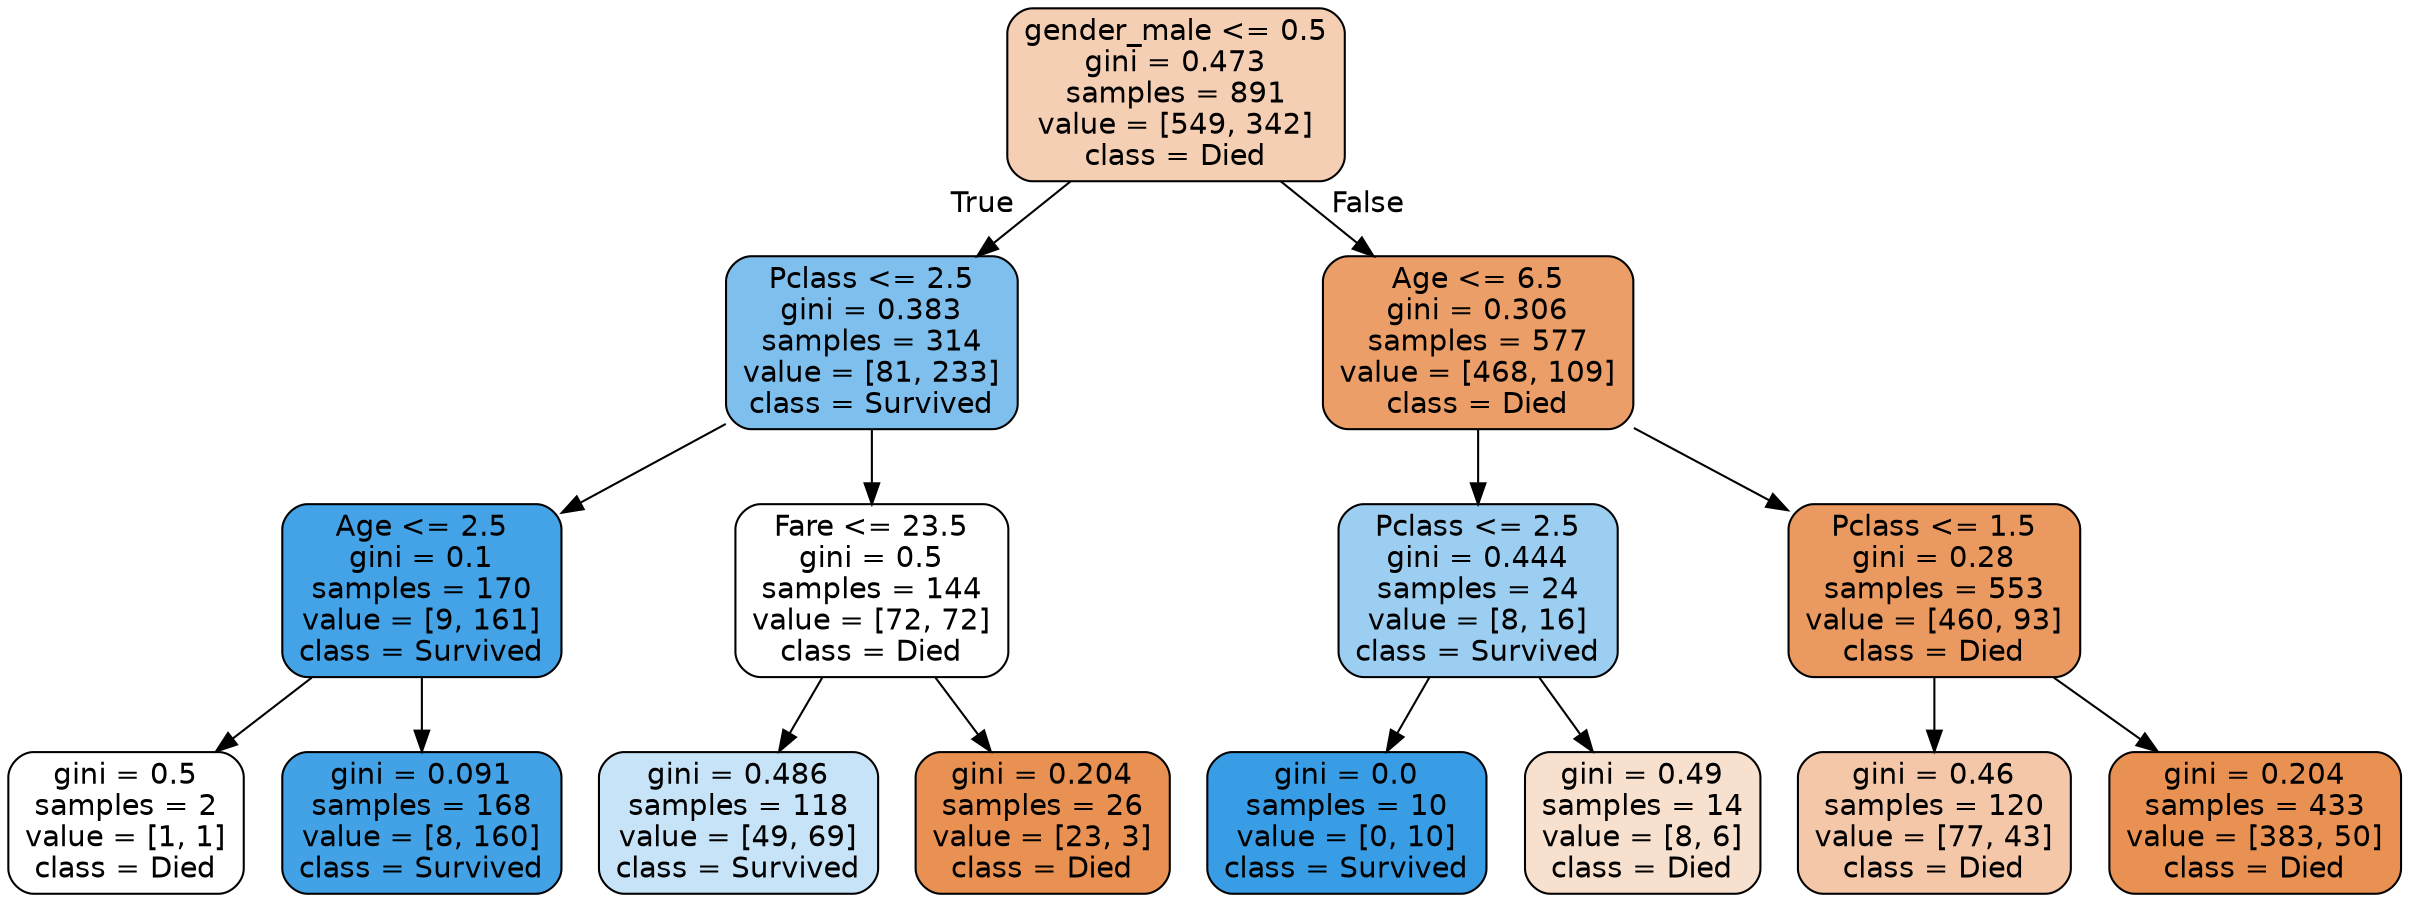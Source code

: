 digraph Tree {
node [shape=box, style="filled, rounded", color="black", fontname=helvetica] ;
edge [fontname=helvetica] ;
0 [label="gender_male <= 0.5\ngini = 0.473\nsamples = 891\nvalue = [549, 342]\nclass = Died", fillcolor="#f5cfb4"] ;
1 [label="Pclass <= 2.5\ngini = 0.383\nsamples = 314\nvalue = [81, 233]\nclass = Survived", fillcolor="#7ebfee"] ;
0 -> 1 [labeldistance=2.5, labelangle=45, headlabel="True"] ;
2 [label="Age <= 2.5\ngini = 0.1\nsamples = 170\nvalue = [9, 161]\nclass = Survived", fillcolor="#44a2e6"] ;
1 -> 2 ;
3 [label="gini = 0.5\nsamples = 2\nvalue = [1, 1]\nclass = Died", fillcolor="#ffffff"] ;
2 -> 3 ;
4 [label="gini = 0.091\nsamples = 168\nvalue = [8, 160]\nclass = Survived", fillcolor="#43a2e6"] ;
2 -> 4 ;
5 [label="Fare <= 23.5\ngini = 0.5\nsamples = 144\nvalue = [72, 72]\nclass = Died", fillcolor="#ffffff"] ;
1 -> 5 ;
6 [label="gini = 0.486\nsamples = 118\nvalue = [49, 69]\nclass = Survived", fillcolor="#c6e3f7"] ;
5 -> 6 ;
7 [label="gini = 0.204\nsamples = 26\nvalue = [23, 3]\nclass = Died", fillcolor="#e89153"] ;
5 -> 7 ;
8 [label="Age <= 6.5\ngini = 0.306\nsamples = 577\nvalue = [468, 109]\nclass = Died", fillcolor="#eb9e67"] ;
0 -> 8 [labeldistance=2.5, labelangle=-45, headlabel="False"] ;
9 [label="Pclass <= 2.5\ngini = 0.444\nsamples = 24\nvalue = [8, 16]\nclass = Survived", fillcolor="#9ccef2"] ;
8 -> 9 ;
10 [label="gini = 0.0\nsamples = 10\nvalue = [0, 10]\nclass = Survived", fillcolor="#399de5"] ;
9 -> 10 ;
11 [label="gini = 0.49\nsamples = 14\nvalue = [8, 6]\nclass = Died", fillcolor="#f8e0ce"] ;
9 -> 11 ;
12 [label="Pclass <= 1.5\ngini = 0.28\nsamples = 553\nvalue = [460, 93]\nclass = Died", fillcolor="#ea9a61"] ;
8 -> 12 ;
13 [label="gini = 0.46\nsamples = 120\nvalue = [77, 43]\nclass = Died", fillcolor="#f4c7a8"] ;
12 -> 13 ;
14 [label="gini = 0.204\nsamples = 433\nvalue = [383, 50]\nclass = Died", fillcolor="#e89153"] ;
12 -> 14 ;
}